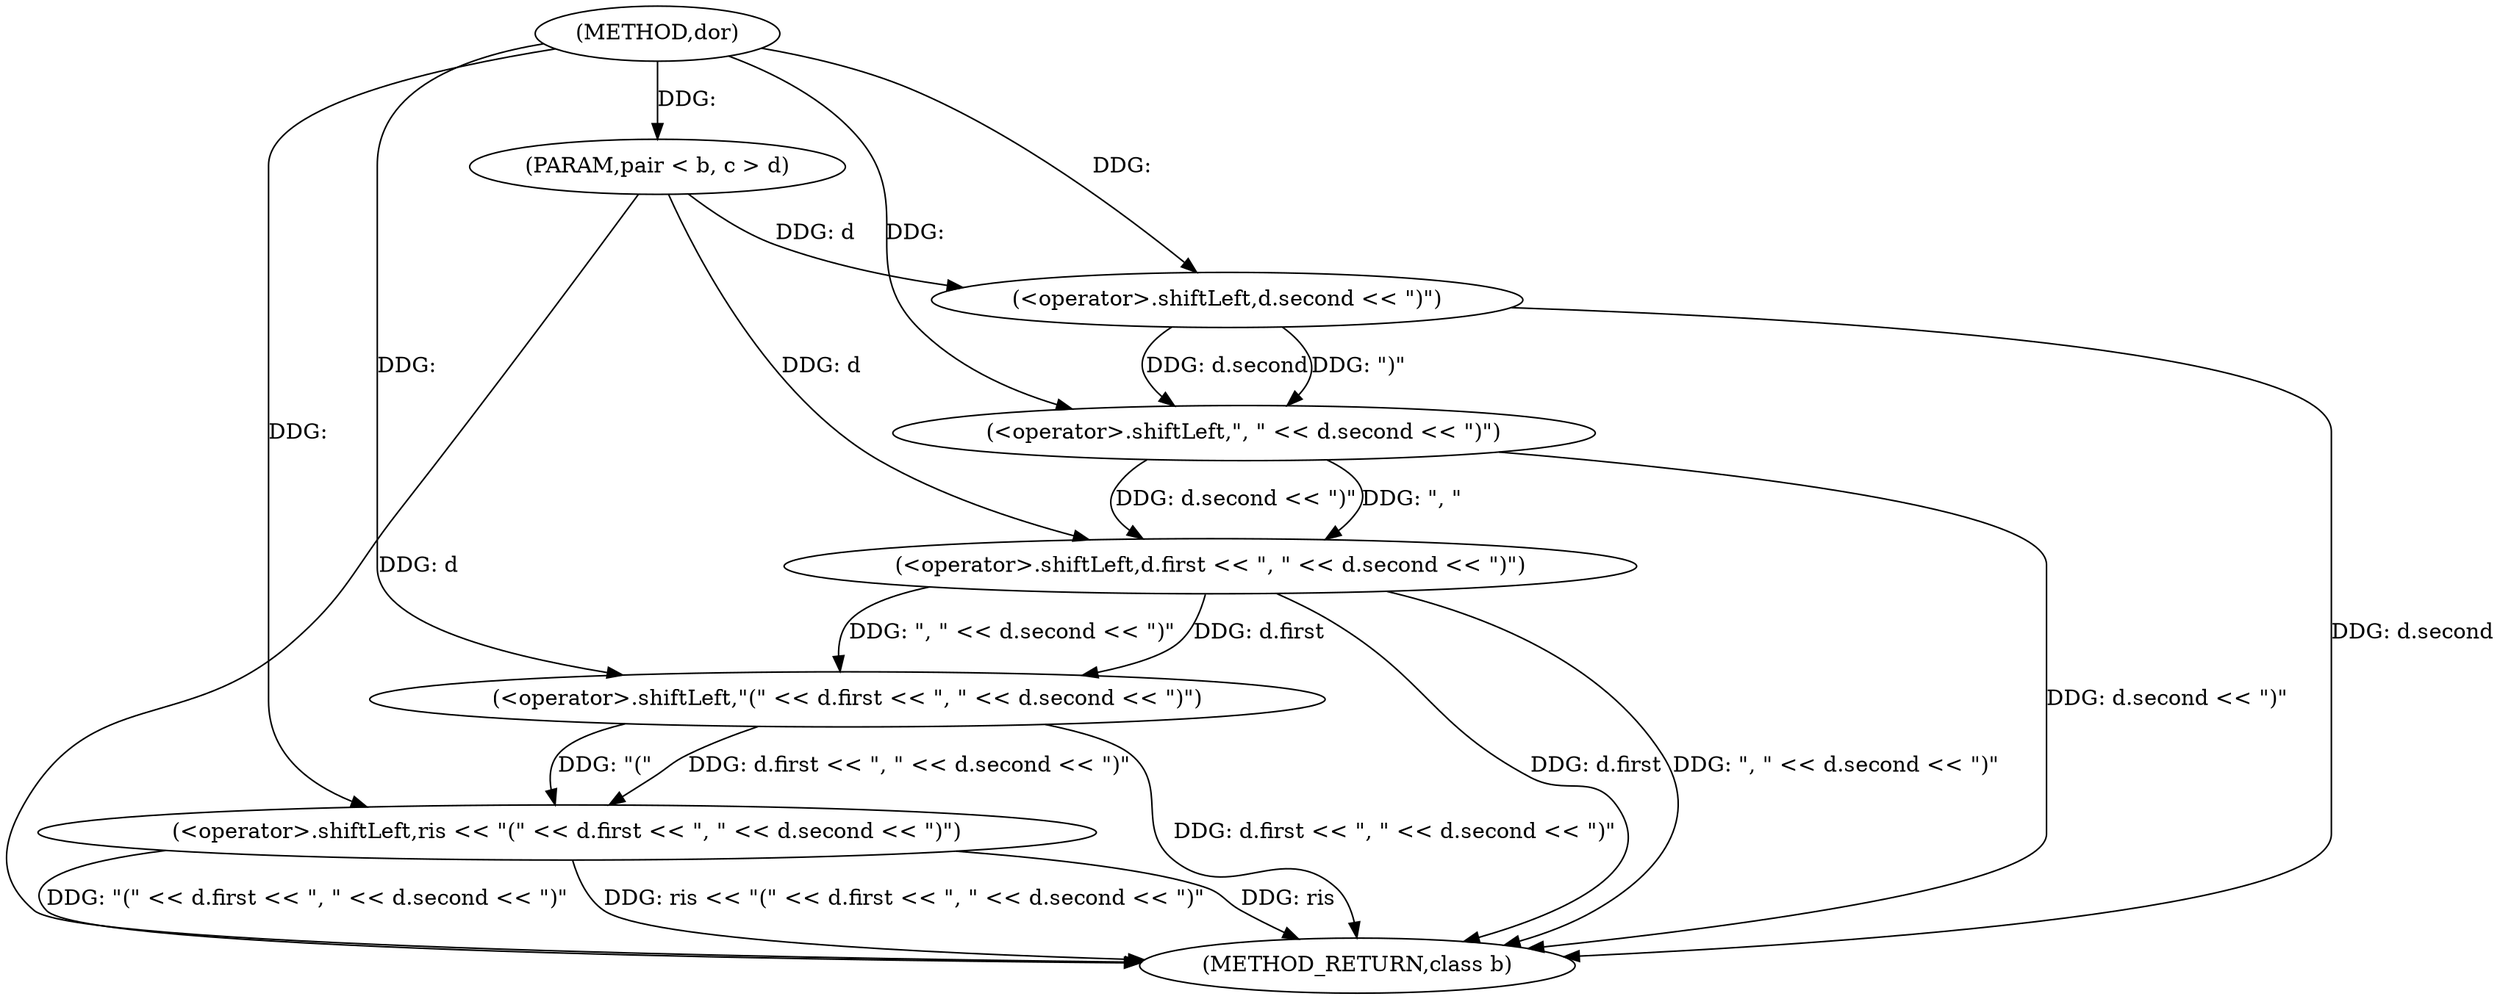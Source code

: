 digraph "dor" {  
"1000149" [label = "(METHOD,dor)" ]
"1000167" [label = "(METHOD_RETURN,class b)" ]
"1000150" [label = "(PARAM,pair < b, c > d)" ]
"1000152" [label = "(<operator>.shiftLeft,ris << \"(\" << d.first << \", \" << d.second << \")\")" ]
"1000154" [label = "(<operator>.shiftLeft,\"(\" << d.first << \", \" << d.second << \")\")" ]
"1000156" [label = "(<operator>.shiftLeft,d.first << \", \" << d.second << \")\")" ]
"1000160" [label = "(<operator>.shiftLeft,\", \" << d.second << \")\")" ]
"1000162" [label = "(<operator>.shiftLeft,d.second << \")\")" ]
  "1000150" -> "1000167"  [ label = "DDG: d"] 
  "1000156" -> "1000167"  [ label = "DDG: d.first"] 
  "1000162" -> "1000167"  [ label = "DDG: d.second"] 
  "1000160" -> "1000167"  [ label = "DDG: d.second << \")\""] 
  "1000156" -> "1000167"  [ label = "DDG: \", \" << d.second << \")\""] 
  "1000154" -> "1000167"  [ label = "DDG: d.first << \", \" << d.second << \")\""] 
  "1000152" -> "1000167"  [ label = "DDG: \"(\" << d.first << \", \" << d.second << \")\""] 
  "1000152" -> "1000167"  [ label = "DDG: ris << \"(\" << d.first << \", \" << d.second << \")\""] 
  "1000152" -> "1000167"  [ label = "DDG: ris"] 
  "1000149" -> "1000150"  [ label = "DDG: "] 
  "1000149" -> "1000152"  [ label = "DDG: "] 
  "1000154" -> "1000152"  [ label = "DDG: \"(\""] 
  "1000154" -> "1000152"  [ label = "DDG: d.first << \", \" << d.second << \")\""] 
  "1000149" -> "1000154"  [ label = "DDG: "] 
  "1000156" -> "1000154"  [ label = "DDG: \", \" << d.second << \")\""] 
  "1000156" -> "1000154"  [ label = "DDG: d.first"] 
  "1000150" -> "1000156"  [ label = "DDG: d"] 
  "1000160" -> "1000156"  [ label = "DDG: d.second << \")\""] 
  "1000160" -> "1000156"  [ label = "DDG: \", \""] 
  "1000149" -> "1000160"  [ label = "DDG: "] 
  "1000162" -> "1000160"  [ label = "DDG: d.second"] 
  "1000162" -> "1000160"  [ label = "DDG: \")\""] 
  "1000150" -> "1000162"  [ label = "DDG: d"] 
  "1000149" -> "1000162"  [ label = "DDG: "] 
}
